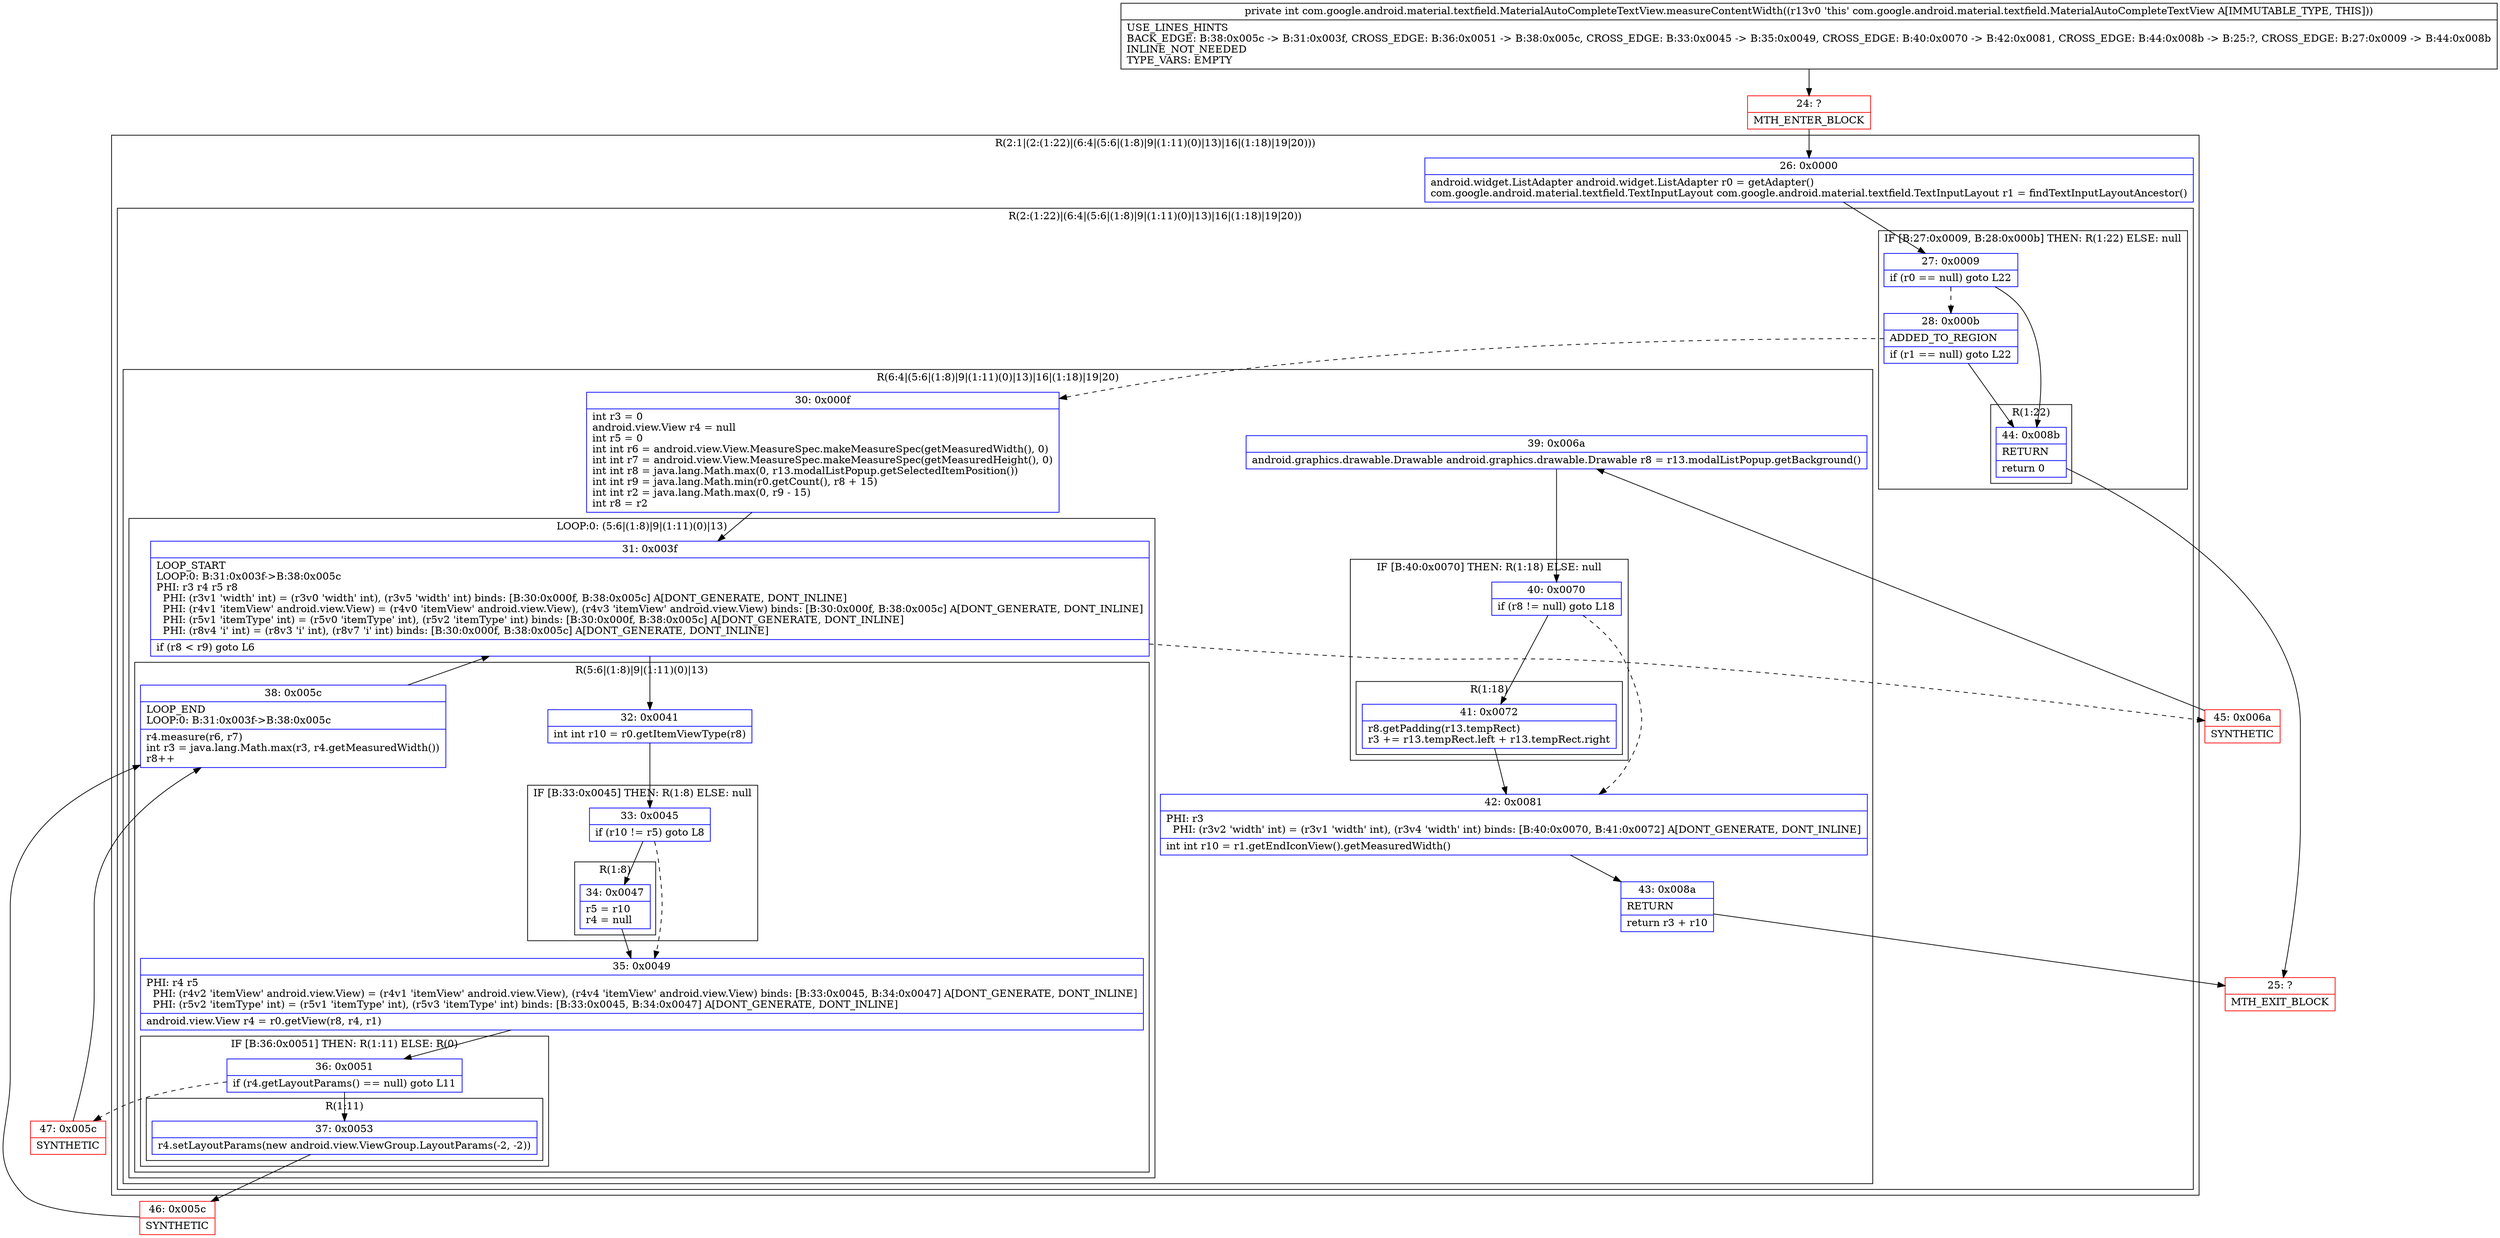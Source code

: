 digraph "CFG forcom.google.android.material.textfield.MaterialAutoCompleteTextView.measureContentWidth()I" {
subgraph cluster_Region_1900271816 {
label = "R(2:1|(2:(1:22)|(6:4|(5:6|(1:8)|9|(1:11)(0)|13)|16|(1:18)|19|20)))";
node [shape=record,color=blue];
Node_26 [shape=record,label="{26\:\ 0x0000|android.widget.ListAdapter android.widget.ListAdapter r0 = getAdapter()\lcom.google.android.material.textfield.TextInputLayout com.google.android.material.textfield.TextInputLayout r1 = findTextInputLayoutAncestor()\l}"];
subgraph cluster_Region_1048405750 {
label = "R(2:(1:22)|(6:4|(5:6|(1:8)|9|(1:11)(0)|13)|16|(1:18)|19|20))";
node [shape=record,color=blue];
subgraph cluster_IfRegion_834298096 {
label = "IF [B:27:0x0009, B:28:0x000b] THEN: R(1:22) ELSE: null";
node [shape=record,color=blue];
Node_27 [shape=record,label="{27\:\ 0x0009|if (r0 == null) goto L22\l}"];
Node_28 [shape=record,label="{28\:\ 0x000b|ADDED_TO_REGION\l|if (r1 == null) goto L22\l}"];
subgraph cluster_Region_926142371 {
label = "R(1:22)";
node [shape=record,color=blue];
Node_44 [shape=record,label="{44\:\ 0x008b|RETURN\l|return 0\l}"];
}
}
subgraph cluster_Region_1681676941 {
label = "R(6:4|(5:6|(1:8)|9|(1:11)(0)|13)|16|(1:18)|19|20)";
node [shape=record,color=blue];
Node_30 [shape=record,label="{30\:\ 0x000f|int r3 = 0\landroid.view.View r4 = null\lint r5 = 0\lint int r6 = android.view.View.MeasureSpec.makeMeasureSpec(getMeasuredWidth(), 0)\lint int r7 = android.view.View.MeasureSpec.makeMeasureSpec(getMeasuredHeight(), 0)\lint int r8 = java.lang.Math.max(0, r13.modalListPopup.getSelectedItemPosition())\lint int r9 = java.lang.Math.min(r0.getCount(), r8 + 15)\lint int r2 = java.lang.Math.max(0, r9 \- 15)\lint r8 = r2\l}"];
subgraph cluster_LoopRegion_2111218262 {
label = "LOOP:0: (5:6|(1:8)|9|(1:11)(0)|13)";
node [shape=record,color=blue];
Node_31 [shape=record,label="{31\:\ 0x003f|LOOP_START\lLOOP:0: B:31:0x003f\-\>B:38:0x005c\lPHI: r3 r4 r5 r8 \l  PHI: (r3v1 'width' int) = (r3v0 'width' int), (r3v5 'width' int) binds: [B:30:0x000f, B:38:0x005c] A[DONT_GENERATE, DONT_INLINE]\l  PHI: (r4v1 'itemView' android.view.View) = (r4v0 'itemView' android.view.View), (r4v3 'itemView' android.view.View) binds: [B:30:0x000f, B:38:0x005c] A[DONT_GENERATE, DONT_INLINE]\l  PHI: (r5v1 'itemType' int) = (r5v0 'itemType' int), (r5v2 'itemType' int) binds: [B:30:0x000f, B:38:0x005c] A[DONT_GENERATE, DONT_INLINE]\l  PHI: (r8v4 'i' int) = (r8v3 'i' int), (r8v7 'i' int) binds: [B:30:0x000f, B:38:0x005c] A[DONT_GENERATE, DONT_INLINE]\l|if (r8 \< r9) goto L6\l}"];
subgraph cluster_Region_829281403 {
label = "R(5:6|(1:8)|9|(1:11)(0)|13)";
node [shape=record,color=blue];
Node_32 [shape=record,label="{32\:\ 0x0041|int int r10 = r0.getItemViewType(r8)\l}"];
subgraph cluster_IfRegion_87559582 {
label = "IF [B:33:0x0045] THEN: R(1:8) ELSE: null";
node [shape=record,color=blue];
Node_33 [shape=record,label="{33\:\ 0x0045|if (r10 != r5) goto L8\l}"];
subgraph cluster_Region_1020828102 {
label = "R(1:8)";
node [shape=record,color=blue];
Node_34 [shape=record,label="{34\:\ 0x0047|r5 = r10\lr4 = null\l}"];
}
}
Node_35 [shape=record,label="{35\:\ 0x0049|PHI: r4 r5 \l  PHI: (r4v2 'itemView' android.view.View) = (r4v1 'itemView' android.view.View), (r4v4 'itemView' android.view.View) binds: [B:33:0x0045, B:34:0x0047] A[DONT_GENERATE, DONT_INLINE]\l  PHI: (r5v2 'itemType' int) = (r5v1 'itemType' int), (r5v3 'itemType' int) binds: [B:33:0x0045, B:34:0x0047] A[DONT_GENERATE, DONT_INLINE]\l|android.view.View r4 = r0.getView(r8, r4, r1)\l}"];
subgraph cluster_IfRegion_985023714 {
label = "IF [B:36:0x0051] THEN: R(1:11) ELSE: R(0)";
node [shape=record,color=blue];
Node_36 [shape=record,label="{36\:\ 0x0051|if (r4.getLayoutParams() == null) goto L11\l}"];
subgraph cluster_Region_1705480643 {
label = "R(1:11)";
node [shape=record,color=blue];
Node_37 [shape=record,label="{37\:\ 0x0053|r4.setLayoutParams(new android.view.ViewGroup.LayoutParams(\-2, \-2))\l}"];
}
subgraph cluster_Region_895653128 {
label = "R(0)";
node [shape=record,color=blue];
}
}
Node_38 [shape=record,label="{38\:\ 0x005c|LOOP_END\lLOOP:0: B:31:0x003f\-\>B:38:0x005c\l|r4.measure(r6, r7)\lint r3 = java.lang.Math.max(r3, r4.getMeasuredWidth())\lr8++\l}"];
}
}
Node_39 [shape=record,label="{39\:\ 0x006a|android.graphics.drawable.Drawable android.graphics.drawable.Drawable r8 = r13.modalListPopup.getBackground()\l}"];
subgraph cluster_IfRegion_1968138330 {
label = "IF [B:40:0x0070] THEN: R(1:18) ELSE: null";
node [shape=record,color=blue];
Node_40 [shape=record,label="{40\:\ 0x0070|if (r8 != null) goto L18\l}"];
subgraph cluster_Region_1585962758 {
label = "R(1:18)";
node [shape=record,color=blue];
Node_41 [shape=record,label="{41\:\ 0x0072|r8.getPadding(r13.tempRect)\lr3 += r13.tempRect.left + r13.tempRect.right\l}"];
}
}
Node_42 [shape=record,label="{42\:\ 0x0081|PHI: r3 \l  PHI: (r3v2 'width' int) = (r3v1 'width' int), (r3v4 'width' int) binds: [B:40:0x0070, B:41:0x0072] A[DONT_GENERATE, DONT_INLINE]\l|int int r10 = r1.getEndIconView().getMeasuredWidth()\l}"];
Node_43 [shape=record,label="{43\:\ 0x008a|RETURN\l|return r3 + r10\l}"];
}
}
}
Node_24 [shape=record,color=red,label="{24\:\ ?|MTH_ENTER_BLOCK\l}"];
Node_46 [shape=record,color=red,label="{46\:\ 0x005c|SYNTHETIC\l}"];
Node_47 [shape=record,color=red,label="{47\:\ 0x005c|SYNTHETIC\l}"];
Node_45 [shape=record,color=red,label="{45\:\ 0x006a|SYNTHETIC\l}"];
Node_25 [shape=record,color=red,label="{25\:\ ?|MTH_EXIT_BLOCK\l}"];
MethodNode[shape=record,label="{private int com.google.android.material.textfield.MaterialAutoCompleteTextView.measureContentWidth((r13v0 'this' com.google.android.material.textfield.MaterialAutoCompleteTextView A[IMMUTABLE_TYPE, THIS]))  | USE_LINES_HINTS\lBACK_EDGE: B:38:0x005c \-\> B:31:0x003f, CROSS_EDGE: B:36:0x0051 \-\> B:38:0x005c, CROSS_EDGE: B:33:0x0045 \-\> B:35:0x0049, CROSS_EDGE: B:40:0x0070 \-\> B:42:0x0081, CROSS_EDGE: B:44:0x008b \-\> B:25:?, CROSS_EDGE: B:27:0x0009 \-\> B:44:0x008b\lINLINE_NOT_NEEDED\lTYPE_VARS: EMPTY\l}"];
MethodNode -> Node_24;Node_26 -> Node_27;
Node_27 -> Node_28[style=dashed];
Node_27 -> Node_44;
Node_28 -> Node_30[style=dashed];
Node_28 -> Node_44;
Node_44 -> Node_25;
Node_30 -> Node_31;
Node_31 -> Node_32;
Node_31 -> Node_45[style=dashed];
Node_32 -> Node_33;
Node_33 -> Node_34;
Node_33 -> Node_35[style=dashed];
Node_34 -> Node_35;
Node_35 -> Node_36;
Node_36 -> Node_37;
Node_36 -> Node_47[style=dashed];
Node_37 -> Node_46;
Node_38 -> Node_31;
Node_39 -> Node_40;
Node_40 -> Node_41;
Node_40 -> Node_42[style=dashed];
Node_41 -> Node_42;
Node_42 -> Node_43;
Node_43 -> Node_25;
Node_24 -> Node_26;
Node_46 -> Node_38;
Node_47 -> Node_38;
Node_45 -> Node_39;
}


